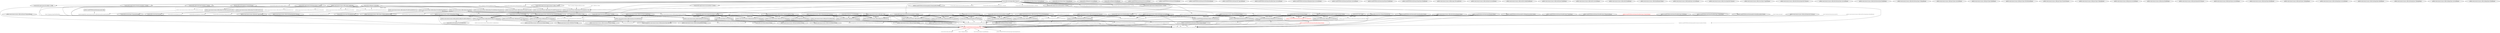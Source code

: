 digraph "" {
    subgraph "cluster_auth" {
      graph [fontsize="12.0", label="Module: auth", penwidth="0.5", style="rounded"];
      "github.com/cosmos/cosmos-sdk/x/auth.ProvideModule"[color="black", fontcolor="black", penwidth="1.5", shape="box"];
    }

    subgraph "cluster_authz" {
      graph [fontsize="12.0", label="Module: authz", penwidth="0.5", style="rounded"];
      "github.com/cosmos/cosmos-sdk/x/authz/module.ProvideModule"[color="black", fontcolor="black", penwidth="1.5", shape="box"];
    }

    subgraph "cluster_bank" {
      graph [fontsize="12.0", label="Module: bank", penwidth="0.5", style="rounded"];
      "github.com/cosmos/cosmos-sdk/x/bank.ProvideModule"[color="black", fontcolor="black", penwidth="1.5", shape="box"];
    }

    subgraph "cluster_bundles" {
      graph [fontsize="12.0", label="Module: bundles", penwidth="0.5", style="rounded"];
      "github.com/KYVENetwork/chain/x/bundles.ProvideModule"[color="red", fontcolor="red", penwidth="0.5", shape="box"];
    }

    subgraph "cluster_consensus" {
      graph [fontsize="12.0", label="Module: consensus", penwidth="0.5", style="rounded"];
      "github.com/cosmos/cosmos-sdk/x/consensus.ProvideModule"[color="black", fontcolor="black", penwidth="1.5", shape="box"];
    }

    subgraph "cluster_crisis" {
      graph [fontsize="12.0", label="Module: crisis", penwidth="0.5", style="rounded"];
      "github.com/cosmos/cosmos-sdk/x/crisis.ProvideModule"[color="black", fontcolor="black", penwidth="1.5", shape="box"];
    }

    subgraph "cluster_delegation" {
      graph [fontsize="12.0", label="Module: delegation", penwidth="0.5", style="rounded"];
      "github.com/KYVENetwork/chain/x/delegation.ProvideModule"[color="black", fontcolor="black", penwidth="1.5", shape="box"];
    }

    subgraph "cluster_distribution" {
      graph [fontsize="12.0", label="Module: distribution", penwidth="0.5", style="rounded"];
      "github.com/cosmos/cosmos-sdk/x/distribution.ProvideModule"[color="black", fontcolor="black", penwidth="1.5", shape="box"];
    }

    subgraph "cluster_evidence" {
      graph [fontsize="12.0", label="Module: evidence", penwidth="0.5", style="rounded"];
      "cosmossdk.io/x/evidence.ProvideModule"[color="black", fontcolor="black", penwidth="1.5", shape="box"];
    }

    subgraph "cluster_feegrant" {
      graph [fontsize="12.0", label="Module: feegrant", penwidth="0.5", style="rounded"];
      "cosmossdk.io/x/feegrant/module.ProvideModule"[color="black", fontcolor="black", penwidth="1.5", shape="box"];
    }

    subgraph "cluster_funders" {
      graph [fontsize="12.0", label="Module: funders", penwidth="0.5", style="rounded"];
      "github.com/KYVENetwork/chain/x/funders.ProvideModule"[color="lightgrey", fontcolor="dimgrey", penwidth="0.5", shape="box"];
    }

    subgraph "cluster_genutil" {
      graph [fontsize="12.0", label="Module: genutil", penwidth="0.5", style="rounded"];
      "github.com/cosmos/cosmos-sdk/x/genutil.ProvideModule"[color="lightgrey", fontcolor="dimgrey", penwidth="0.5", shape="box"];
    }

    subgraph "cluster_global" {
      graph [fontsize="12.0", label="Module: global", penwidth="0.5", style="rounded"];
      "github.com/KYVENetwork/chain/x/global.ProvideModule"[color="lightgrey", fontcolor="dimgrey", penwidth="0.5", shape="box"];
    }

    subgraph "cluster_gov" {
      graph [fontsize="12.0", label="Module: gov", penwidth="0.5", style="rounded"];
      "github.com/cosmos/cosmos-sdk/x/gov.ProvideKeyTable"[color="black", fontcolor="black", penwidth="1.5", shape="box"];
      "github.com/cosmos/cosmos-sdk/x/gov.ProvideModule"[color="black", fontcolor="black", penwidth="1.5", shape="box"];
    }

    subgraph "cluster_group" {
      graph [fontsize="12.0", label="Module: group", penwidth="0.5", style="rounded"];
      "github.com/cosmos/cosmos-sdk/x/group/module.ProvideModule"[color="black", fontcolor="black", penwidth="1.5", shape="box"];
    }

    subgraph "cluster_mint" {
      graph [fontsize="12.0", label="Module: mint", penwidth="0.5", style="rounded"];
      "github.com/cosmos/cosmos-sdk/x/mint.ProvideModule"[color="black", fontcolor="black", penwidth="1.5", shape="box"];
    }

    subgraph "cluster_params" {
      graph [fontsize="12.0", label="Module: params", penwidth="0.5", style="rounded"];
      "github.com/cosmos/cosmos-sdk/x/params.ProvideModule"[color="black", fontcolor="black", penwidth="1.5", shape="box"];
      "github.com/cosmos/cosmos-sdk/x/params.ProvideSubspace"[color="black", fontcolor="black", penwidth="1.5", shape="box"];
    }

    subgraph "cluster_pool" {
      graph [fontsize="12.0", label="Module: pool", penwidth="0.5", style="rounded"];
      "github.com/KYVENetwork/chain/x/pool.ProvideModule"[color="black", fontcolor="black", penwidth="1.5", shape="box"];
    }

    subgraph "cluster_query" {
      graph [fontsize="12.0", label="Module: query", penwidth="0.5", style="rounded"];
      "github.com/KYVENetwork/chain/x/query.ProvideModule"[color="lightgrey", fontcolor="dimgrey", penwidth="0.5", shape="box"];
    }

    subgraph "cluster_runtime" {
      graph [fontsize="12.0", label="Module: runtime", penwidth="0.5", style="rounded"];
      "github.com/cosmos/cosmos-sdk/runtime.ProvideAddressCodec"[color="black", fontcolor="black", penwidth="1.5", shape="box"];
      "github.com/cosmos/cosmos-sdk/runtime.ProvideApp"[color="black", fontcolor="black", penwidth="1.5", shape="box"];
      "github.com/cosmos/cosmos-sdk/runtime.ProvideBasicManager"[color="lightgrey", fontcolor="dimgrey", penwidth="0.5", shape="box"];
      "github.com/cosmos/cosmos-sdk/runtime.ProvideCometInfoService"[color="black", fontcolor="black", penwidth="1.5", shape="box"];
      "github.com/cosmos/cosmos-sdk/runtime.ProvideEventService"[color="black", fontcolor="black", penwidth="1.5", shape="box"];
      "github.com/cosmos/cosmos-sdk/runtime.ProvideGenesisTxHandler"[color="lightgrey", fontcolor="dimgrey", penwidth="0.5", shape="box"];
      "github.com/cosmos/cosmos-sdk/runtime.ProvideHeaderInfoService"[color="lightgrey", fontcolor="dimgrey", penwidth="0.5", shape="box"];
      "github.com/cosmos/cosmos-sdk/runtime.ProvideInterfaceRegistry"[color="black", fontcolor="black", penwidth="1.5", shape="box"];
      "github.com/cosmos/cosmos-sdk/runtime.ProvideKVStoreKey"[color="black", fontcolor="black", penwidth="1.5", shape="box"];
      "github.com/cosmos/cosmos-sdk/runtime.ProvideKVStoreService"[color="black", fontcolor="black", penwidth="1.5", shape="box"];
      "github.com/cosmos/cosmos-sdk/runtime.ProvideMemoryStoreKey"[color="lightgrey", fontcolor="dimgrey", penwidth="0.5", shape="box"];
      "github.com/cosmos/cosmos-sdk/runtime.ProvideMemoryStoreService"[color="black", fontcolor="black", penwidth="1.5", shape="box"];
      "github.com/cosmos/cosmos-sdk/runtime.ProvideTransientStoreKey"[color="black", fontcolor="black", penwidth="1.5", shape="box"];
      "github.com/cosmos/cosmos-sdk/runtime.ProvideTransientStoreService"[color="lightgrey", fontcolor="dimgrey", penwidth="0.5", shape="box"];
    }

    subgraph "cluster_slashing" {
      graph [fontsize="12.0", label="Module: slashing", penwidth="0.5", style="rounded"];
      "github.com/cosmos/cosmos-sdk/x/slashing.ProvideModule"[color="black", fontcolor="black", penwidth="1.5", shape="box"];
    }

    subgraph "cluster_stakers" {
      graph [fontsize="12.0", label="Module: stakers", penwidth="0.5", style="rounded"];
      "github.com/KYVENetwork/chain/x/stakers.ProvideModule"[color="black", fontcolor="black", penwidth="1.5", shape="box"];
    }

    subgraph "cluster_staking" {
      graph [fontsize="12.0", label="Module: staking", penwidth="0.5", style="rounded"];
      "github.com/cosmos/cosmos-sdk/x/staking.ProvideModule"[color="black", fontcolor="black", penwidth="1.5", shape="box"];
    }

    subgraph "cluster_team" {
      graph [fontsize="12.0", label="Module: team", penwidth="0.5", style="rounded"];
      "github.com/KYVENetwork/chain/x/team.ProvideModule"[color="black", fontcolor="black", penwidth="1.5", shape="box"];
    }

    subgraph "cluster_tx" {
      graph [fontsize="12.0", label="Module: tx", penwidth="0.5", style="rounded"];
      "github.com/cosmos/cosmos-sdk/x/auth/tx/config.ProvideModule"[color="black", fontcolor="black", penwidth="1.5", shape="box"];
      "github.com/cosmos/cosmos-sdk/x/auth/tx/config.ProvideProtoRegistry"[color="black", fontcolor="black", penwidth="1.5", shape="box"];
    }

    subgraph "cluster_upgrade" {
      graph [fontsize="12.0", label="Module: upgrade", penwidth="0.5", style="rounded"];
      "cosmossdk.io/x/upgrade.ProvideModule"[color="black", fontcolor="black", penwidth="1.5", shape="box"];
    }

    subgraph "cluster_vesting" {
      graph [fontsize="12.0", label="Module: vesting", penwidth="0.5", style="rounded"];
      "github.com/cosmos/cosmos-sdk/x/auth/vesting.ProvideModule"[color="lightgrey", fontcolor="dimgrey", penwidth="0.5", shape="box"];
    }

  "*cosmossdk.io/api/cosmos/app/runtime/v1alpha1.Module"[color="black", fontcolor="black", penwidth="1.5"];
  "*cosmossdk.io/api/cosmos/app/v1alpha1.Config"[color="lightgrey", fontcolor="dimgrey", penwidth="0.5"];
  "*cosmossdk.io/api/cosmos/auth/module/v1.Module"[color="black", fontcolor="black", penwidth="1.5"];
  "*cosmossdk.io/api/cosmos/authz/module/v1.Module"[color="lightgrey", fontcolor="dimgrey", penwidth="0.5"];
  "*cosmossdk.io/api/cosmos/bank/module/v1.Module"[color="black", fontcolor="black", penwidth="1.5"];
  "*cosmossdk.io/api/cosmos/consensus/module/v1.Module"[color="black", fontcolor="black", penwidth="1.5"];
  "*cosmossdk.io/api/cosmos/crisis/module/v1.Module"[color="black", fontcolor="black", penwidth="1.5"];
  "*cosmossdk.io/api/cosmos/distribution/module/v1.Module"[color="black", fontcolor="black", penwidth="1.5"];
  "*cosmossdk.io/api/cosmos/evidence/module/v1.Module"[color="lightgrey", fontcolor="dimgrey", penwidth="0.5"];
  "*cosmossdk.io/api/cosmos/feegrant/module/v1.Module"[color="lightgrey", fontcolor="dimgrey", penwidth="0.5"];
  "*cosmossdk.io/api/cosmos/genutil/module/v1.Module"[color="lightgrey", fontcolor="dimgrey", penwidth="0.5"];
  "*cosmossdk.io/api/cosmos/gov/module/v1.Module"[color="black", fontcolor="black", penwidth="1.5"];
  "*cosmossdk.io/api/cosmos/group/module/v1.Module"[color="black", fontcolor="black", penwidth="1.5"];
  "*cosmossdk.io/api/cosmos/mint/module/v1.Module"[color="black", fontcolor="black", penwidth="1.5"];
  "*cosmossdk.io/api/cosmos/params/module/v1.Module"[color="lightgrey", fontcolor="dimgrey", penwidth="0.5"];
  "*cosmossdk.io/api/cosmos/slashing/module/v1.Module"[color="black", fontcolor="black", penwidth="1.5"];
  "*cosmossdk.io/api/cosmos/staking/module/v1.Module"[color="black", fontcolor="black", penwidth="1.5"];
  "*cosmossdk.io/api/cosmos/tx/config/v1.Config"[color="black", fontcolor="black", penwidth="1.5"];
  "*cosmossdk.io/api/cosmos/upgrade/module/v1.Module"[color="black", fontcolor="black", penwidth="1.5"];
  "*cosmossdk.io/api/cosmos/vesting/module/v1.Module"[color="lightgrey", fontcolor="dimgrey", penwidth="0.5"];
  "*cosmossdk.io/store/types.KVStoreKey"[color="black", fontcolor="black", penwidth="1.5"];
  "*cosmossdk.io/store/types.MemoryStoreKey"[color="lightgrey", fontcolor="dimgrey", penwidth="0.5"];
  "*cosmossdk.io/store/types.TransientStoreKey"[color="black", fontcolor="black", penwidth="1.5"];
  "*cosmossdk.io/x/upgrade/keeper.Keeper"[color="black", fontcolor="black", penwidth="1.5"];
  "*github.com/KYVENetwork/chain/api/kyve/bundles/module.Module"[color="black", fontcolor="black", penwidth="1.5"];
  "*github.com/KYVENetwork/chain/api/kyve/delegation/module.Module"[color="black", fontcolor="black", penwidth="1.5"];
  "*github.com/KYVENetwork/chain/api/kyve/funders/module.Module"[color="lightgrey", fontcolor="dimgrey", penwidth="0.5"];
  "*github.com/KYVENetwork/chain/api/kyve/global/module.Module"[color="lightgrey", fontcolor="dimgrey", penwidth="0.5"];
  "*github.com/KYVENetwork/chain/api/kyve/pool/module.Module"[color="black", fontcolor="black", penwidth="1.5"];
  "*github.com/KYVENetwork/chain/api/kyve/query/module.Module"[color="lightgrey", fontcolor="dimgrey", penwidth="0.5"];
  "*github.com/KYVENetwork/chain/api/kyve/stakers/module.Module"[color="black", fontcolor="black", penwidth="1.5"];
  "*github.com/KYVENetwork/chain/api/kyve/team/module.Module"[color="black", fontcolor="black", penwidth="1.5"];
  "*github.com/KYVENetwork/chain/x/pool/keeper.Keeper"[color="black", fontcolor="black", penwidth="1.5"];
  "*github.com/KYVENetwork/chain/x/stakers/keeper.Keeper"[color="black", fontcolor="black", penwidth="1.5"];
  "*github.com/cosmos/cosmos-sdk/baseapp.MsgServiceRouter"[color="lightgrey", fontcolor="dimgrey", penwidth="0.5"];
  "*github.com/cosmos/cosmos-sdk/codec.LegacyAmino"[color="black", fontcolor="black", penwidth="1.5"];
  "*github.com/cosmos/cosmos-sdk/runtime.AppBuilder"[color="black", fontcolor="black", penwidth="1.5"];
  "*github.com/cosmos/cosmos-sdk/x/crisis/keeper.Keeper"[color="black", fontcolor="black", penwidth="1.5"];
  "*github.com/cosmos/cosmos-sdk/x/gov/keeper.Keeper"[color="black", fontcolor="black", penwidth="1.5"];
  "*github.com/cosmos/cosmos-sdk/x/staking/keeper.Keeper"[color="black", fontcolor="black", penwidth="1.5"];
  "[]cosmossdk.io/x/tx/signing.CustomGetSigner"[color="black", comment="many-per-container", fontcolor="black", penwidth="1.5"];
  "[]github.com/cosmos/cosmos-sdk/x/gov/types/v1beta1.HandlerRoute"[color="lightgrey", comment="many-per-container", fontcolor="dimgrey", penwidth="0.5"];
  "[]runtime.BaseAppOption"[color="lightgrey", comment="many-per-container", fontcolor="dimgrey", penwidth="0.5"];
  "cosmossdk.io/core/address.Codec"[color="black", fontcolor="black", penwidth="1.5"];
  "cosmossdk.io/core/appconfig.Compose"[color="black", fontcolor="black", penwidth="1.5", shape="box"];
  "cosmossdk.io/core/comet.BlockInfoService"[color="black", fontcolor="black", penwidth="1.5"];
  "cosmossdk.io/core/event.Service"[color="black", fontcolor="black", penwidth="1.5"];
  "cosmossdk.io/core/genesis.TxHandler"[color="lightgrey", fontcolor="dimgrey", penwidth="0.5"];
  "cosmossdk.io/core/header.Service"[color="lightgrey", fontcolor="dimgrey", penwidth="0.5"];
  "cosmossdk.io/core/store.KVStoreService"[color="black", fontcolor="black", penwidth="1.5"];
  "cosmossdk.io/core/store.MemoryStoreService"[color="black", fontcolor="black", penwidth="1.5"];
  "cosmossdk.io/core/store.TransientStoreService"[color="lightgrey", fontcolor="dimgrey", penwidth="0.5"];
  "cosmossdk.io/depinject.ModuleKey"[color="black", fontcolor="black", penwidth="1.5"];
  "cosmossdk.io/depinject.OwnModuleKey"[color="black", fontcolor="black", penwidth="1.5"];
  "cosmossdk.io/log.Logger"[color="black", fontcolor="black", penwidth="1.5"];
  "cosmossdk.io/log.nopLogger"[color="lightgrey", fontcolor="dimgrey", penwidth="0.5"];
  "cosmossdk.io/x/evidence/keeper.Keeper"[color="black", fontcolor="black", penwidth="1.5"];
  "cosmossdk.io/x/evidence/types.SlashingKeeper"[color="black", fontcolor="black", penwidth="1.5"];
  "cosmossdk.io/x/evidence/types.StakingKeeper"[color="black", fontcolor="black", penwidth="1.5"];
  "cosmossdk.io/x/feegrant.AccountKeeper"[color="black", fontcolor="black", penwidth="1.5"];
  "cosmossdk.io/x/feegrant.BankKeeper"[color="black", fontcolor="black", penwidth="1.5"];
  "cosmossdk.io/x/feegrant/keeper.Keeper"[color="black", fontcolor="black", penwidth="1.5"];
  "cosmossdk.io/x/tx/signing.ProtoFileResolver"[color="black", fontcolor="black", penwidth="1.5"];
  "func() *keeper.Keeper"[color="lightgrey", fontcolor="dimgrey", penwidth="0.5"];
  "func() []signing.SignModeHandler"[color="lightgrey", fontcolor="dimgrey", penwidth="0.5"];
  "func() address.Codec"[color="lightgrey", fontcolor="dimgrey", penwidth="0.5"];
  "func() runtime.ConsensusAddressCodec"[color="lightgrey", fontcolor="dimgrey", penwidth="0.5"];
  "func() runtime.ValidatorAddressCodec"[color="lightgrey", fontcolor="dimgrey", penwidth="0.5"];
  "func() types.AccountI"[color="lightgrey", fontcolor="dimgrey", penwidth="0.5"];
  "func(string) keeper.ScopedKeeper"[color="lightgrey", fontcolor="dimgrey", penwidth="0.5"];
  "github.com/KYVENetwork/chain/app.AppConfig"[color="black", fontcolor="black", penwidth="1.5", shape="box"];
  "github.com/KYVENetwork/chain/app.EmptyAppOptions"[color="lightgrey", fontcolor="dimgrey", penwidth="0.5"];
  "github.com/KYVENetwork/chain/app.New"[color="red", fontcolor="red", penwidth="1.5", shape="hexagon"];
  "github.com/KYVENetwork/chain/util.AccountKeeper"[color="black", fontcolor="black", penwidth="1.5"];
  "github.com/KYVENetwork/chain/util.BankKeeper"[color="black", fontcolor="black", penwidth="1.5"];
  "github.com/KYVENetwork/chain/util.DistributionKeeper"[color="black", fontcolor="black", penwidth="1.5"];
  "github.com/KYVENetwork/chain/util.UpgradeKeeper"[color="black", fontcolor="black", penwidth="1.5"];
  "github.com/KYVENetwork/chain/x/bundles/keeper.Keeper"[color="red", fontcolor="red", penwidth="0.5"];
  "github.com/KYVENetwork/chain/x/bundles/types.AccountKeeper"[color="black", fontcolor="black", penwidth="1.5"];
  "github.com/KYVENetwork/chain/x/bundles/types.DelegationKeeper"[color="black", fontcolor="black", penwidth="1.5"];
  "github.com/KYVENetwork/chain/x/bundles/types.FundersKeeper"[color="red", fontcolor="red", penwidth="0.5"];
  "github.com/KYVENetwork/chain/x/bundles/types.PoolKeeper"[color="black", fontcolor="black", penwidth="1.5"];
  "github.com/KYVENetwork/chain/x/bundles/types.StakerKeeper"[color="black", fontcolor="black", penwidth="1.5"];
  "github.com/KYVENetwork/chain/x/bundles/types.TeamKeeper"[color="black", fontcolor="black", penwidth="1.5"];
  "github.com/KYVENetwork/chain/x/delegation/keeper.Keeper"[color="lightgrey", fontcolor="dimgrey", penwidth="0.5"];
  "github.com/KYVENetwork/chain/x/delegation/types.AccountKeeper"[color="black", fontcolor="black", penwidth="1.5"];
  "github.com/KYVENetwork/chain/x/delegation/types.DelegationKVStoreService"[color="lightgrey", fontcolor="dimgrey", penwidth="0.5"];
  "github.com/KYVENetwork/chain/x/funders/keeper.Keeper"[color="lightgrey", fontcolor="dimgrey", penwidth="0.5"];
  "github.com/KYVENetwork/chain/x/global/keeper.Keeper"[color="lightgrey", fontcolor="dimgrey", penwidth="0.5"];
  "github.com/KYVENetwork/chain/x/pool/types.AccountKeeper"[color="black", fontcolor="black", penwidth="1.5"];
  "github.com/KYVENetwork/chain/x/pool/types.BankKeeper"[color="black", fontcolor="black", penwidth="1.5"];
  "github.com/KYVENetwork/chain/x/query/keeper.Keeper"[color="lightgrey", fontcolor="dimgrey", penwidth="0.5"];
  "github.com/KYVENetwork/chain/x/team/keeper.Keeper"[color="lightgrey", fontcolor="dimgrey", penwidth="0.5"];
  "github.com/KYVENetwork/chain/x/team/types.BankKeeper"[color="black", fontcolor="black", penwidth="1.5"];
  "github.com/cosmos/cosmos-sdk/baseapp.MessageRouter"[color="black", fontcolor="black", penwidth="1.5"];
  "github.com/cosmos/cosmos-sdk/client.TxConfig"[color="black", fontcolor="black", penwidth="1.5"];
  "github.com/cosmos/cosmos-sdk/codec.Codec"[color="black", fontcolor="black", penwidth="1.5"];
  "github.com/cosmos/cosmos-sdk/codec/types.InterfaceRegistry"[color="black", fontcolor="black", penwidth="1.5"];
  "github.com/cosmos/cosmos-sdk/runtime.ConsensusAddressCodec"[color="black", fontcolor="black", penwidth="1.5"];
  "github.com/cosmos/cosmos-sdk/runtime.ValidatorAddressCodec"[color="black", fontcolor="black", penwidth="1.5"];
  "github.com/cosmos/cosmos-sdk/server/types.AppOptions"[color="black", fontcolor="black", penwidth="1.5"];
  "github.com/cosmos/cosmos-sdk/x/auth/ante.AccountKeeper"[color="black", fontcolor="black", penwidth="1.5"];
  "github.com/cosmos/cosmos-sdk/x/auth/ante.FeegrantKeeper"[color="black", fontcolor="black", penwidth="1.5"];
  "github.com/cosmos/cosmos-sdk/x/auth/exported.Subspace"[color="black", fontcolor="black", penwidth="1.5"];
  "github.com/cosmos/cosmos-sdk/x/auth/keeper.AccountKeeper"[color="black", fontcolor="black", penwidth="1.5"];
  "github.com/cosmos/cosmos-sdk/x/auth/tx.ConfigOptions"[color="lightgrey", fontcolor="dimgrey", penwidth="0.5"];
  "github.com/cosmos/cosmos-sdk/x/auth/tx/config.BankKeeper"[color="black", fontcolor="black", penwidth="1.5"];
  "github.com/cosmos/cosmos-sdk/x/auth/types.BankKeeper"[color="black", fontcolor="black", penwidth="1.5"];
  "github.com/cosmos/cosmos-sdk/x/auth/vesting/types.BankKeeper"[color="lightgrey", fontcolor="dimgrey", penwidth="0.5"];
  "github.com/cosmos/cosmos-sdk/x/authz.AccountKeeper"[color="black", fontcolor="black", penwidth="1.5"];
  "github.com/cosmos/cosmos-sdk/x/authz.BankKeeper"[color="black", fontcolor="black", penwidth="1.5"];
  "github.com/cosmos/cosmos-sdk/x/authz/keeper.Keeper"[color="black", fontcolor="black", penwidth="1.5"];
  "github.com/cosmos/cosmos-sdk/x/bank/exported.Subspace"[color="black", fontcolor="black", penwidth="1.5"];
  "github.com/cosmos/cosmos-sdk/x/bank/keeper.BaseKeeper"[color="lightgrey", fontcolor="dimgrey", penwidth="0.5"];
  "github.com/cosmos/cosmos-sdk/x/bank/keeper.Keeper"[color="black", fontcolor="black", penwidth="1.5"];
  "github.com/cosmos/cosmos-sdk/x/bank/types.AccountKeeper"[color="black", fontcolor="black", penwidth="1.5"];
  "github.com/cosmos/cosmos-sdk/x/consensus/keeper.Keeper"[color="black", fontcolor="black", penwidth="1.5"];
  "github.com/cosmos/cosmos-sdk/x/crisis/exported.Subspace"[color="black", fontcolor="black", penwidth="1.5"];
  "github.com/cosmos/cosmos-sdk/x/crisis/types.SupplyKeeper"[color="black", fontcolor="black", penwidth="1.5"];
  "github.com/cosmos/cosmos-sdk/x/distribution/exported.Subspace"[color="black", fontcolor="black", penwidth="1.5"];
  "github.com/cosmos/cosmos-sdk/x/distribution/keeper.Keeper"[color="black", fontcolor="black", penwidth="1.5"];
  "github.com/cosmos/cosmos-sdk/x/distribution/types.AccountKeeper"[color="black", fontcolor="black", penwidth="1.5"];
  "github.com/cosmos/cosmos-sdk/x/distribution/types.BankKeeper"[color="black", fontcolor="black", penwidth="1.5"];
  "github.com/cosmos/cosmos-sdk/x/distribution/types.StakingKeeper"[color="black", fontcolor="black", penwidth="1.5"];
  "github.com/cosmos/cosmos-sdk/x/gov/types.AccountKeeper"[color="black", fontcolor="black", penwidth="1.5"];
  "github.com/cosmos/cosmos-sdk/x/gov/types.BankKeeper"[color="black", fontcolor="black", penwidth="1.5"];
  "github.com/cosmos/cosmos-sdk/x/gov/types.DistributionKeeper"[color="black", fontcolor="black", penwidth="1.5"];
  "github.com/cosmos/cosmos-sdk/x/gov/types.ParamSubspace"[color="black", fontcolor="black", penwidth="1.5"];
  "github.com/cosmos/cosmos-sdk/x/gov/types.StakingKeeper"[color="black", fontcolor="black", penwidth="1.5"];
  "github.com/cosmos/cosmos-sdk/x/group.AccountKeeper"[color="black", fontcolor="black", penwidth="1.5"];
  "github.com/cosmos/cosmos-sdk/x/group.BankKeeper"[color="black", fontcolor="black", penwidth="1.5"];
  "github.com/cosmos/cosmos-sdk/x/group/keeper.Keeper"[color="black", fontcolor="black", penwidth="1.5"];
  "github.com/cosmos/cosmos-sdk/x/mint/exported.Subspace"[color="black", fontcolor="black", penwidth="1.5"];
  "github.com/cosmos/cosmos-sdk/x/mint/keeper.Keeper"[color="black", fontcolor="black", penwidth="1.5"];
  "github.com/cosmos/cosmos-sdk/x/mint/types.AccountKeeper"[color="black", fontcolor="black", penwidth="1.5"];
  "github.com/cosmos/cosmos-sdk/x/mint/types.BankKeeper"[color="black", fontcolor="black", penwidth="1.5"];
  "github.com/cosmos/cosmos-sdk/x/mint/types.ProtocolStakingKeeper"[color="black", fontcolor="black", penwidth="1.5"];
  "github.com/cosmos/cosmos-sdk/x/mint/types.StakingKeeper"[color="black", fontcolor="black", penwidth="1.5"];
  "github.com/cosmos/cosmos-sdk/x/params/keeper.Keeper"[color="black", fontcolor="black", penwidth="1.5"];
  "github.com/cosmos/cosmos-sdk/x/params/types.Subspace"[color="lightgrey", fontcolor="dimgrey", penwidth="0.5"];
  "github.com/cosmos/cosmos-sdk/x/slashing/exported.Subspace"[color="black", fontcolor="black", penwidth="1.5"];
  "github.com/cosmos/cosmos-sdk/x/slashing/keeper.Keeper"[color="black", fontcolor="black", penwidth="1.5"];
  "github.com/cosmos/cosmos-sdk/x/slashing/types.AccountKeeper"[color="black", fontcolor="black", penwidth="1.5"];
  "github.com/cosmos/cosmos-sdk/x/slashing/types.BankKeeper"[color="black", fontcolor="black", penwidth="1.5"];
  "github.com/cosmos/cosmos-sdk/x/slashing/types.StakingKeeper"[color="black", fontcolor="black", penwidth="1.5"];
  "github.com/cosmos/cosmos-sdk/x/staking/exported.Subspace"[color="black", fontcolor="black", penwidth="1.5"];
  "github.com/cosmos/cosmos-sdk/x/staking/types.AccountKeeper"[color="black", fontcolor="black", penwidth="1.5"];
  "github.com/cosmos/cosmos-sdk/x/staking/types.BankKeeper"[color="black", fontcolor="black", penwidth="1.5"];
  "google.golang.org/protobuf/reflect/protodesc.Resolver"[color="lightgrey", fontcolor="dimgrey", penwidth="0.5"];
  "google.golang.org/protobuf/reflect/protoregistry.MessageTypeResolver"[color="lightgrey", fontcolor="dimgrey", penwidth="0.5"];
  "map[string]cosmossdk.io/core/appmodule.AppModule"[color="lightgrey", comment="one-per-module", fontcolor="dimgrey", penwidth="0.5"];
  "map[string]github.com/cosmos/cosmos-sdk/types/module.AppModuleBasic"[color="lightgrey", fontcolor="dimgrey", penwidth="0.5"];
  "map[string]github.com/cosmos/cosmos-sdk/x/params/types.KeyTable"[color="black", comment="one-per-module", fontcolor="black", penwidth="1.5"];
  "map[string]github.com/cosmos/cosmos-sdk/x/staking/types.StakingHooksWrapper"[color="lightgrey", comment="one-per-module", fontcolor="dimgrey", penwidth="0.5"];
  "types.InflationCalculationFn"[color="lightgrey", fontcolor="dimgrey", penwidth="0.5"];
  "types.RandomGenesisAccountsFn"[color="lightgrey", fontcolor="dimgrey", penwidth="0.5"];
  "cosmossdk.io/core/appconfig.Compose" -> "*cosmossdk.io/api/cosmos/app/v1alpha1.Config";
  "cosmossdk.io/core/appconfig.Compose" -> "*cosmossdk.io/api/cosmos/app/runtime/v1alpha1.Module";
  "github.com/cosmos/cosmos-sdk/codec/types.InterfaceRegistry" -> "github.com/cosmos/cosmos-sdk/runtime.ProvideApp";
  "github.com/cosmos/cosmos-sdk/runtime.ProvideApp" -> "github.com/cosmos/cosmos-sdk/codec.Codec";
  "github.com/cosmos/cosmos-sdk/runtime.ProvideApp" -> "*github.com/cosmos/cosmos-sdk/codec.LegacyAmino";
  "github.com/cosmos/cosmos-sdk/runtime.ProvideApp" -> "*github.com/cosmos/cosmos-sdk/runtime.AppBuilder";
  "github.com/cosmos/cosmos-sdk/runtime.ProvideApp" -> "*github.com/cosmos/cosmos-sdk/baseapp.MsgServiceRouter";
  "github.com/cosmos/cosmos-sdk/runtime.ProvideApp" -> "map[string]cosmossdk.io/core/appmodule.AppModule";
  "github.com/cosmos/cosmos-sdk/runtime.ProvideApp" -> "google.golang.org/protobuf/reflect/protodesc.Resolver";
  "github.com/cosmos/cosmos-sdk/runtime.ProvideApp" -> "google.golang.org/protobuf/reflect/protoregistry.MessageTypeResolver";
  "cosmossdk.io/core/address.Codec" -> "github.com/cosmos/cosmos-sdk/runtime.ProvideInterfaceRegistry";
  "github.com/cosmos/cosmos-sdk/runtime.ValidatorAddressCodec" -> "github.com/cosmos/cosmos-sdk/runtime.ProvideInterfaceRegistry";
  "[]cosmossdk.io/x/tx/signing.CustomGetSigner" -> "github.com/cosmos/cosmos-sdk/runtime.ProvideInterfaceRegistry";
  "github.com/cosmos/cosmos-sdk/runtime.ProvideInterfaceRegistry" -> "github.com/cosmos/cosmos-sdk/codec/types.InterfaceRegistry";
  "*cosmossdk.io/api/cosmos/app/runtime/v1alpha1.Module" -> "github.com/cosmos/cosmos-sdk/runtime.ProvideKVStoreKey";
  "cosmossdk.io/depinject.ModuleKey" -> "github.com/cosmos/cosmos-sdk/runtime.ProvideKVStoreKey";
  "*github.com/cosmos/cosmos-sdk/runtime.AppBuilder" -> "github.com/cosmos/cosmos-sdk/runtime.ProvideKVStoreKey";
  "github.com/cosmos/cosmos-sdk/runtime.ProvideKVStoreKey" -> "*cosmossdk.io/store/types.KVStoreKey";
  "cosmossdk.io/depinject.ModuleKey" -> "github.com/cosmos/cosmos-sdk/runtime.ProvideTransientStoreKey";
  "*github.com/cosmos/cosmos-sdk/runtime.AppBuilder" -> "github.com/cosmos/cosmos-sdk/runtime.ProvideTransientStoreKey";
  "github.com/cosmos/cosmos-sdk/runtime.ProvideTransientStoreKey" -> "*cosmossdk.io/store/types.TransientStoreKey";
  "cosmossdk.io/depinject.ModuleKey" -> "github.com/cosmos/cosmos-sdk/runtime.ProvideMemoryStoreKey";
  "*github.com/cosmos/cosmos-sdk/runtime.AppBuilder" -> "github.com/cosmos/cosmos-sdk/runtime.ProvideMemoryStoreKey";
  "github.com/cosmos/cosmos-sdk/runtime.ProvideMemoryStoreKey" -> "*cosmossdk.io/store/types.MemoryStoreKey";
  "*github.com/cosmos/cosmos-sdk/runtime.AppBuilder" -> "github.com/cosmos/cosmos-sdk/runtime.ProvideGenesisTxHandler";
  "github.com/cosmos/cosmos-sdk/runtime.ProvideGenesisTxHandler" -> "cosmossdk.io/core/genesis.TxHandler";
  "*cosmossdk.io/api/cosmos/app/runtime/v1alpha1.Module" -> "github.com/cosmos/cosmos-sdk/runtime.ProvideKVStoreService";
  "cosmossdk.io/depinject.ModuleKey" -> "github.com/cosmos/cosmos-sdk/runtime.ProvideKVStoreService";
  "*github.com/cosmos/cosmos-sdk/runtime.AppBuilder" -> "github.com/cosmos/cosmos-sdk/runtime.ProvideKVStoreService";
  "github.com/cosmos/cosmos-sdk/runtime.ProvideKVStoreService" -> "cosmossdk.io/core/store.KVStoreService";
  "cosmossdk.io/depinject.ModuleKey" -> "github.com/cosmos/cosmos-sdk/runtime.ProvideMemoryStoreService";
  "*github.com/cosmos/cosmos-sdk/runtime.AppBuilder" -> "github.com/cosmos/cosmos-sdk/runtime.ProvideMemoryStoreService";
  "github.com/cosmos/cosmos-sdk/runtime.ProvideMemoryStoreService" -> "cosmossdk.io/core/store.MemoryStoreService";
  "cosmossdk.io/depinject.ModuleKey" -> "github.com/cosmos/cosmos-sdk/runtime.ProvideTransientStoreService";
  "*github.com/cosmos/cosmos-sdk/runtime.AppBuilder" -> "github.com/cosmos/cosmos-sdk/runtime.ProvideTransientStoreService";
  "github.com/cosmos/cosmos-sdk/runtime.ProvideTransientStoreService" -> "cosmossdk.io/core/store.TransientStoreService";
  "github.com/cosmos/cosmos-sdk/runtime.ProvideEventService" -> "cosmossdk.io/core/event.Service";
  "*github.com/cosmos/cosmos-sdk/runtime.AppBuilder" -> "github.com/cosmos/cosmos-sdk/runtime.ProvideHeaderInfoService";
  "github.com/cosmos/cosmos-sdk/runtime.ProvideHeaderInfoService" -> "cosmossdk.io/core/header.Service";
  "github.com/cosmos/cosmos-sdk/runtime.ProvideCometInfoService" -> "cosmossdk.io/core/comet.BlockInfoService";
  "*github.com/cosmos/cosmos-sdk/runtime.AppBuilder" -> "github.com/cosmos/cosmos-sdk/runtime.ProvideBasicManager";
  "github.com/cosmos/cosmos-sdk/runtime.ProvideBasicManager" -> "map[string]github.com/cosmos/cosmos-sdk/types/module.AppModuleBasic";
  "*cosmossdk.io/api/cosmos/auth/module/v1.Module" -> "github.com/cosmos/cosmos-sdk/runtime.ProvideAddressCodec";
  "*cosmossdk.io/api/cosmos/staking/module/v1.Module" -> "github.com/cosmos/cosmos-sdk/runtime.ProvideAddressCodec";
  "func() address.Codec" -> "github.com/cosmos/cosmos-sdk/runtime.ProvideAddressCodec";
  "func() runtime.ValidatorAddressCodec" -> "github.com/cosmos/cosmos-sdk/runtime.ProvideAddressCodec";
  "func() runtime.ConsensusAddressCodec" -> "github.com/cosmos/cosmos-sdk/runtime.ProvideAddressCodec";
  "github.com/cosmos/cosmos-sdk/runtime.ProvideAddressCodec" -> "cosmossdk.io/core/address.Codec";
  "github.com/cosmos/cosmos-sdk/runtime.ProvideAddressCodec" -> "github.com/cosmos/cosmos-sdk/runtime.ValidatorAddressCodec";
  "github.com/cosmos/cosmos-sdk/runtime.ProvideAddressCodec" -> "github.com/cosmos/cosmos-sdk/runtime.ConsensusAddressCodec";
  "cosmossdk.io/core/appconfig.Compose" -> "*cosmossdk.io/api/cosmos/auth/module/v1.Module";
  "*cosmossdk.io/api/cosmos/auth/module/v1.Module" -> "github.com/cosmos/cosmos-sdk/x/auth.ProvideModule";
  "cosmossdk.io/core/store.KVStoreService" -> "github.com/cosmos/cosmos-sdk/x/auth.ProvideModule";
  "github.com/cosmos/cosmos-sdk/codec.Codec" -> "github.com/cosmos/cosmos-sdk/x/auth.ProvideModule";
  "cosmossdk.io/core/address.Codec" -> "github.com/cosmos/cosmos-sdk/x/auth.ProvideModule";
  "types.RandomGenesisAccountsFn" -> "github.com/cosmos/cosmos-sdk/x/auth.ProvideModule";
  "func() types.AccountI" -> "github.com/cosmos/cosmos-sdk/x/auth.ProvideModule";
  "github.com/cosmos/cosmos-sdk/x/auth/exported.Subspace" -> "github.com/cosmos/cosmos-sdk/x/auth.ProvideModule";
  "github.com/cosmos/cosmos-sdk/x/auth.ProvideModule" -> "github.com/cosmos/cosmos-sdk/x/auth/keeper.AccountKeeper";
  "github.com/cosmos/cosmos-sdk/x/auth.ProvideModule" -> "map[string]cosmossdk.io/core/appmodule.AppModule";
  "cosmossdk.io/core/appconfig.Compose" -> "*cosmossdk.io/api/cosmos/vesting/module/v1.Module";
  "github.com/cosmos/cosmos-sdk/x/auth/keeper.AccountKeeper" -> "github.com/cosmos/cosmos-sdk/x/auth/vesting.ProvideModule";
  "github.com/cosmos/cosmos-sdk/x/auth/vesting/types.BankKeeper" -> "github.com/cosmos/cosmos-sdk/x/auth/vesting.ProvideModule";
  "github.com/cosmos/cosmos-sdk/x/auth/vesting.ProvideModule" -> "map[string]cosmossdk.io/core/appmodule.AppModule";
  "cosmossdk.io/core/appconfig.Compose" -> "*cosmossdk.io/api/cosmos/bank/module/v1.Module";
  "*cosmossdk.io/api/cosmos/bank/module/v1.Module" -> "github.com/cosmos/cosmos-sdk/x/bank.ProvideModule";
  "github.com/cosmos/cosmos-sdk/codec.Codec" -> "github.com/cosmos/cosmos-sdk/x/bank.ProvideModule";
  "cosmossdk.io/core/store.KVStoreService" -> "github.com/cosmos/cosmos-sdk/x/bank.ProvideModule";
  "cosmossdk.io/log.Logger" -> "github.com/cosmos/cosmos-sdk/x/bank.ProvideModule";
  "github.com/cosmos/cosmos-sdk/x/auth/keeper.AccountKeeper" -> "github.com/cosmos/cosmos-sdk/x/bank.ProvideModule";
  "github.com/cosmos/cosmos-sdk/x/bank/exported.Subspace" -> "github.com/cosmos/cosmos-sdk/x/bank.ProvideModule";
  "github.com/cosmos/cosmos-sdk/x/bank.ProvideModule" -> "github.com/cosmos/cosmos-sdk/x/bank/keeper.BaseKeeper";
  "github.com/cosmos/cosmos-sdk/x/bank.ProvideModule" -> "map[string]cosmossdk.io/core/appmodule.AppModule";
  "cosmossdk.io/core/appconfig.Compose" -> "*cosmossdk.io/api/cosmos/staking/module/v1.Module";
  "*cosmossdk.io/api/cosmos/staking/module/v1.Module" -> "github.com/cosmos/cosmos-sdk/x/staking.ProvideModule";
  "github.com/cosmos/cosmos-sdk/runtime.ValidatorAddressCodec" -> "github.com/cosmos/cosmos-sdk/x/staking.ProvideModule";
  "github.com/cosmos/cosmos-sdk/runtime.ConsensusAddressCodec" -> "github.com/cosmos/cosmos-sdk/x/staking.ProvideModule";
  "github.com/cosmos/cosmos-sdk/x/auth/keeper.AccountKeeper" -> "github.com/cosmos/cosmos-sdk/x/staking.ProvideModule";
  "github.com/cosmos/cosmos-sdk/x/bank/keeper.BaseKeeper" -> "github.com/cosmos/cosmos-sdk/x/staking.ProvideModule";
  "github.com/cosmos/cosmos-sdk/codec.Codec" -> "github.com/cosmos/cosmos-sdk/x/staking.ProvideModule";
  "cosmossdk.io/core/store.KVStoreService" -> "github.com/cosmos/cosmos-sdk/x/staking.ProvideModule";
  "github.com/cosmos/cosmos-sdk/x/staking/exported.Subspace" -> "github.com/cosmos/cosmos-sdk/x/staking.ProvideModule";
  "github.com/cosmos/cosmos-sdk/x/staking.ProvideModule" -> "*github.com/cosmos/cosmos-sdk/x/staking/keeper.Keeper";
  "github.com/cosmos/cosmos-sdk/x/staking.ProvideModule" -> "map[string]cosmossdk.io/core/appmodule.AppModule";
  "cosmossdk.io/core/appconfig.Compose" -> "*cosmossdk.io/api/cosmos/slashing/module/v1.Module";
  "*cosmossdk.io/api/cosmos/slashing/module/v1.Module" -> "github.com/cosmos/cosmos-sdk/x/slashing.ProvideModule";
  "cosmossdk.io/core/store.KVStoreService" -> "github.com/cosmos/cosmos-sdk/x/slashing.ProvideModule";
  "github.com/cosmos/cosmos-sdk/codec.Codec" -> "github.com/cosmos/cosmos-sdk/x/slashing.ProvideModule";
  "*github.com/cosmos/cosmos-sdk/codec.LegacyAmino" -> "github.com/cosmos/cosmos-sdk/x/slashing.ProvideModule";
  "github.com/cosmos/cosmos-sdk/codec/types.InterfaceRegistry" -> "github.com/cosmos/cosmos-sdk/x/slashing.ProvideModule";
  "github.com/cosmos/cosmos-sdk/x/auth/keeper.AccountKeeper" -> "github.com/cosmos/cosmos-sdk/x/slashing.ProvideModule";
  "github.com/cosmos/cosmos-sdk/x/bank/keeper.BaseKeeper" -> "github.com/cosmos/cosmos-sdk/x/slashing.ProvideModule";
  "*github.com/cosmos/cosmos-sdk/x/staking/keeper.Keeper" -> "github.com/cosmos/cosmos-sdk/x/slashing.ProvideModule";
  "github.com/cosmos/cosmos-sdk/x/slashing/exported.Subspace" -> "github.com/cosmos/cosmos-sdk/x/slashing.ProvideModule";
  "github.com/cosmos/cosmos-sdk/x/slashing.ProvideModule" -> "github.com/cosmos/cosmos-sdk/x/slashing/keeper.Keeper";
  "github.com/cosmos/cosmos-sdk/x/slashing.ProvideModule" -> "map[string]cosmossdk.io/core/appmodule.AppModule";
  "github.com/cosmos/cosmos-sdk/x/slashing.ProvideModule" -> "map[string]github.com/cosmos/cosmos-sdk/x/staking/types.StakingHooksWrapper";
  "cosmossdk.io/core/appconfig.Compose" -> "*cosmossdk.io/api/cosmos/params/module/v1.Module";
  "*cosmossdk.io/store/types.KVStoreKey" -> "github.com/cosmos/cosmos-sdk/x/params.ProvideModule";
  "*cosmossdk.io/store/types.TransientStoreKey" -> "github.com/cosmos/cosmos-sdk/x/params.ProvideModule";
  "github.com/cosmos/cosmos-sdk/codec.Codec" -> "github.com/cosmos/cosmos-sdk/x/params.ProvideModule";
  "*github.com/cosmos/cosmos-sdk/codec.LegacyAmino" -> "github.com/cosmos/cosmos-sdk/x/params.ProvideModule";
  "github.com/cosmos/cosmos-sdk/x/params.ProvideModule" -> "github.com/cosmos/cosmos-sdk/x/params/keeper.Keeper";
  "github.com/cosmos/cosmos-sdk/x/params.ProvideModule" -> "map[string]cosmossdk.io/core/appmodule.AppModule";
  "github.com/cosmos/cosmos-sdk/x/params.ProvideModule" -> "[]github.com/cosmos/cosmos-sdk/x/gov/types/v1beta1.HandlerRoute";
  "cosmossdk.io/depinject.ModuleKey" -> "github.com/cosmos/cosmos-sdk/x/params.ProvideSubspace";
  "github.com/cosmos/cosmos-sdk/x/params/keeper.Keeper" -> "github.com/cosmos/cosmos-sdk/x/params.ProvideSubspace";
  "map[string]github.com/cosmos/cosmos-sdk/x/params/types.KeyTable" -> "github.com/cosmos/cosmos-sdk/x/params.ProvideSubspace";
  "github.com/cosmos/cosmos-sdk/x/params.ProvideSubspace" -> "github.com/cosmos/cosmos-sdk/x/params/types.Subspace";
  "cosmossdk.io/core/appconfig.Compose" -> "*cosmossdk.io/api/cosmos/tx/config/v1.Config";
  "*cosmossdk.io/api/cosmos/tx/config/v1.Config" -> "github.com/cosmos/cosmos-sdk/x/auth/tx/config.ProvideModule";
  "cosmossdk.io/core/address.Codec" -> "github.com/cosmos/cosmos-sdk/x/auth/tx/config.ProvideModule";
  "github.com/cosmos/cosmos-sdk/runtime.ValidatorAddressCodec" -> "github.com/cosmos/cosmos-sdk/x/auth/tx/config.ProvideModule";
  "github.com/cosmos/cosmos-sdk/codec.Codec" -> "github.com/cosmos/cosmos-sdk/x/auth/tx/config.ProvideModule";
  "cosmossdk.io/x/tx/signing.ProtoFileResolver" -> "github.com/cosmos/cosmos-sdk/x/auth/tx/config.ProvideModule";
  "github.com/cosmos/cosmos-sdk/x/bank/keeper.BaseKeeper" -> "github.com/cosmos/cosmos-sdk/x/auth/tx/config.ProvideModule";
  "github.com/cosmos/cosmos-sdk/x/bank/keeper.BaseKeeper" -> "github.com/cosmos/cosmos-sdk/x/auth/tx/config.ProvideModule";
  "github.com/cosmos/cosmos-sdk/x/auth/keeper.AccountKeeper" -> "github.com/cosmos/cosmos-sdk/x/auth/tx/config.ProvideModule";
  "github.com/cosmos/cosmos-sdk/x/auth/ante.FeegrantKeeper" -> "github.com/cosmos/cosmos-sdk/x/auth/tx/config.ProvideModule";
  "func() []signing.SignModeHandler" -> "github.com/cosmos/cosmos-sdk/x/auth/tx/config.ProvideModule";
  "[]cosmossdk.io/x/tx/signing.CustomGetSigner" -> "github.com/cosmos/cosmos-sdk/x/auth/tx/config.ProvideModule";
  "github.com/cosmos/cosmos-sdk/x/auth/tx/config.ProvideModule" -> "github.com/cosmos/cosmos-sdk/client.TxConfig";
  "github.com/cosmos/cosmos-sdk/x/auth/tx/config.ProvideModule" -> "github.com/cosmos/cosmos-sdk/x/auth/tx.ConfigOptions";
  "github.com/cosmos/cosmos-sdk/x/auth/tx/config.ProvideModule" -> "[]runtime.BaseAppOption";
  "github.com/cosmos/cosmos-sdk/x/auth/tx/config.ProvideProtoRegistry" -> "cosmossdk.io/x/tx/signing.ProtoFileResolver";
  "cosmossdk.io/core/appconfig.Compose" -> "*cosmossdk.io/api/cosmos/genutil/module/v1.Module";
  "github.com/cosmos/cosmos-sdk/x/auth/keeper.AccountKeeper" -> "github.com/cosmos/cosmos-sdk/x/genutil.ProvideModule";
  "*github.com/cosmos/cosmos-sdk/x/staking/keeper.Keeper" -> "github.com/cosmos/cosmos-sdk/x/genutil.ProvideModule";
  "cosmossdk.io/core/genesis.TxHandler" -> "github.com/cosmos/cosmos-sdk/x/genutil.ProvideModule";
  "github.com/cosmos/cosmos-sdk/client.TxConfig" -> "github.com/cosmos/cosmos-sdk/x/genutil.ProvideModule";
  "github.com/cosmos/cosmos-sdk/x/genutil.ProvideModule" -> "map[string]cosmossdk.io/core/appmodule.AppModule";
  "cosmossdk.io/core/appconfig.Compose" -> "*cosmossdk.io/api/cosmos/authz/module/v1.Module";
  "github.com/cosmos/cosmos-sdk/codec.Codec" -> "github.com/cosmos/cosmos-sdk/x/authz/module.ProvideModule";
  "github.com/cosmos/cosmos-sdk/x/auth/keeper.AccountKeeper" -> "github.com/cosmos/cosmos-sdk/x/authz/module.ProvideModule";
  "github.com/cosmos/cosmos-sdk/x/bank/keeper.BaseKeeper" -> "github.com/cosmos/cosmos-sdk/x/authz/module.ProvideModule";
  "github.com/cosmos/cosmos-sdk/codec/types.InterfaceRegistry" -> "github.com/cosmos/cosmos-sdk/x/authz/module.ProvideModule";
  "*github.com/cosmos/cosmos-sdk/baseapp.MsgServiceRouter" -> "github.com/cosmos/cosmos-sdk/x/authz/module.ProvideModule";
  "cosmossdk.io/core/store.KVStoreService" -> "github.com/cosmos/cosmos-sdk/x/authz/module.ProvideModule";
  "github.com/cosmos/cosmos-sdk/x/authz/module.ProvideModule" -> "github.com/cosmos/cosmos-sdk/x/authz/keeper.Keeper";
  "github.com/cosmos/cosmos-sdk/x/authz/module.ProvideModule" -> "map[string]cosmossdk.io/core/appmodule.AppModule";
  "cosmossdk.io/core/appconfig.Compose" -> "*cosmossdk.io/api/cosmos/upgrade/module/v1.Module";
  "*cosmossdk.io/api/cosmos/upgrade/module/v1.Module" -> "cosmossdk.io/x/upgrade.ProvideModule";
  "cosmossdk.io/core/store.KVStoreService" -> "cosmossdk.io/x/upgrade.ProvideModule";
  "github.com/cosmos/cosmos-sdk/codec.Codec" -> "cosmossdk.io/x/upgrade.ProvideModule";
  "cosmossdk.io/core/address.Codec" -> "cosmossdk.io/x/upgrade.ProvideModule";
  "github.com/cosmos/cosmos-sdk/server/types.AppOptions" -> "cosmossdk.io/x/upgrade.ProvideModule";
  "cosmossdk.io/x/upgrade.ProvideModule" -> "*cosmossdk.io/x/upgrade/keeper.Keeper";
  "cosmossdk.io/x/upgrade.ProvideModule" -> "map[string]cosmossdk.io/core/appmodule.AppModule";
  "cosmossdk.io/x/upgrade.ProvideModule" -> "[]runtime.BaseAppOption";
  "cosmossdk.io/core/appconfig.Compose" -> "*cosmossdk.io/api/cosmos/distribution/module/v1.Module";
  "*cosmossdk.io/api/cosmos/distribution/module/v1.Module" -> "github.com/cosmos/cosmos-sdk/x/distribution.ProvideModule";
  "cosmossdk.io/core/store.KVStoreService" -> "github.com/cosmos/cosmos-sdk/x/distribution.ProvideModule";
  "github.com/cosmos/cosmos-sdk/codec.Codec" -> "github.com/cosmos/cosmos-sdk/x/distribution.ProvideModule";
  "github.com/cosmos/cosmos-sdk/x/auth/keeper.AccountKeeper" -> "github.com/cosmos/cosmos-sdk/x/distribution.ProvideModule";
  "github.com/cosmos/cosmos-sdk/x/bank/keeper.BaseKeeper" -> "github.com/cosmos/cosmos-sdk/x/distribution.ProvideModule";
  "*github.com/cosmos/cosmos-sdk/x/staking/keeper.Keeper" -> "github.com/cosmos/cosmos-sdk/x/distribution.ProvideModule";
  "github.com/cosmos/cosmos-sdk/x/params/types.Subspace" -> "github.com/cosmos/cosmos-sdk/x/distribution.ProvideModule";
  "github.com/cosmos/cosmos-sdk/x/distribution.ProvideModule" -> "github.com/cosmos/cosmos-sdk/x/distribution/keeper.Keeper";
  "github.com/cosmos/cosmos-sdk/x/distribution.ProvideModule" -> "map[string]cosmossdk.io/core/appmodule.AppModule";
  "github.com/cosmos/cosmos-sdk/x/distribution.ProvideModule" -> "map[string]github.com/cosmos/cosmos-sdk/x/staking/types.StakingHooksWrapper";
  "cosmossdk.io/core/appconfig.Compose" -> "*cosmossdk.io/api/cosmos/evidence/module/v1.Module";
  "cosmossdk.io/core/store.KVStoreService" -> "cosmossdk.io/x/evidence.ProvideModule";
  "github.com/cosmos/cosmos-sdk/codec.Codec" -> "cosmossdk.io/x/evidence.ProvideModule";
  "*github.com/cosmos/cosmos-sdk/x/staking/keeper.Keeper" -> "cosmossdk.io/x/evidence.ProvideModule";
  "github.com/cosmos/cosmos-sdk/x/slashing/keeper.Keeper" -> "cosmossdk.io/x/evidence.ProvideModule";
  "cosmossdk.io/core/address.Codec" -> "cosmossdk.io/x/evidence.ProvideModule";
  "cosmossdk.io/core/comet.BlockInfoService" -> "cosmossdk.io/x/evidence.ProvideModule";
  "cosmossdk.io/x/evidence.ProvideModule" -> "cosmossdk.io/x/evidence/keeper.Keeper";
  "cosmossdk.io/x/evidence.ProvideModule" -> "map[string]cosmossdk.io/core/appmodule.AppModule";
  "cosmossdk.io/core/appconfig.Compose" -> "*cosmossdk.io/api/cosmos/mint/module/v1.Module";
  "cosmossdk.io/depinject.OwnModuleKey" -> "github.com/cosmos/cosmos-sdk/x/mint.ProvideModule";
  "*cosmossdk.io/api/cosmos/mint/module/v1.Module" -> "github.com/cosmos/cosmos-sdk/x/mint.ProvideModule";
  "cosmossdk.io/core/store.KVStoreService" -> "github.com/cosmos/cosmos-sdk/x/mint.ProvideModule";
  "github.com/cosmos/cosmos-sdk/codec.Codec" -> "github.com/cosmos/cosmos-sdk/x/mint.ProvideModule";
  "types.InflationCalculationFn" -> "github.com/cosmos/cosmos-sdk/x/mint.ProvideModule";
  "github.com/cosmos/cosmos-sdk/x/params/types.Subspace" -> "github.com/cosmos/cosmos-sdk/x/mint.ProvideModule";
  "github.com/cosmos/cosmos-sdk/x/auth/keeper.AccountKeeper" -> "github.com/cosmos/cosmos-sdk/x/mint.ProvideModule";
  "github.com/cosmos/cosmos-sdk/x/bank/keeper.BaseKeeper" -> "github.com/cosmos/cosmos-sdk/x/mint.ProvideModule";
  "*github.com/cosmos/cosmos-sdk/x/staking/keeper.Keeper" -> "github.com/cosmos/cosmos-sdk/x/mint.ProvideModule";
  "github.com/cosmos/cosmos-sdk/x/mint/types.ProtocolStakingKeeper" -> "github.com/cosmos/cosmos-sdk/x/mint.ProvideModule";
  "github.com/cosmos/cosmos-sdk/x/mint.ProvideModule" -> "github.com/cosmos/cosmos-sdk/x/mint/keeper.Keeper";
  "github.com/cosmos/cosmos-sdk/x/mint.ProvideModule" -> "map[string]cosmossdk.io/core/appmodule.AppModule";
  "cosmossdk.io/core/appconfig.Compose" -> "*cosmossdk.io/api/cosmos/group/module/v1.Module";
  "*cosmossdk.io/api/cosmos/group/module/v1.Module" -> "github.com/cosmos/cosmos-sdk/x/group/module.ProvideModule";
  "*cosmossdk.io/store/types.KVStoreKey" -> "github.com/cosmos/cosmos-sdk/x/group/module.ProvideModule";
  "github.com/cosmos/cosmos-sdk/codec.Codec" -> "github.com/cosmos/cosmos-sdk/x/group/module.ProvideModule";
  "github.com/cosmos/cosmos-sdk/x/auth/keeper.AccountKeeper" -> "github.com/cosmos/cosmos-sdk/x/group/module.ProvideModule";
  "github.com/cosmos/cosmos-sdk/x/bank/keeper.BaseKeeper" -> "github.com/cosmos/cosmos-sdk/x/group/module.ProvideModule";
  "github.com/cosmos/cosmos-sdk/codec/types.InterfaceRegistry" -> "github.com/cosmos/cosmos-sdk/x/group/module.ProvideModule";
  "*github.com/cosmos/cosmos-sdk/baseapp.MsgServiceRouter" -> "github.com/cosmos/cosmos-sdk/x/group/module.ProvideModule";
  "github.com/cosmos/cosmos-sdk/x/group/module.ProvideModule" -> "github.com/cosmos/cosmos-sdk/x/group/keeper.Keeper";
  "github.com/cosmos/cosmos-sdk/x/group/module.ProvideModule" -> "map[string]cosmossdk.io/core/appmodule.AppModule";
  "cosmossdk.io/core/appconfig.Compose" -> "*cosmossdk.io/api/cosmos/feegrant/module/v1.Module";
  "cosmossdk.io/core/store.KVStoreService" -> "cosmossdk.io/x/feegrant/module.ProvideModule";
  "github.com/cosmos/cosmos-sdk/codec.Codec" -> "cosmossdk.io/x/feegrant/module.ProvideModule";
  "github.com/cosmos/cosmos-sdk/x/auth/keeper.AccountKeeper" -> "cosmossdk.io/x/feegrant/module.ProvideModule";
  "github.com/cosmos/cosmos-sdk/x/bank/keeper.BaseKeeper" -> "cosmossdk.io/x/feegrant/module.ProvideModule";
  "github.com/cosmos/cosmos-sdk/codec/types.InterfaceRegistry" -> "cosmossdk.io/x/feegrant/module.ProvideModule";
  "cosmossdk.io/x/feegrant/module.ProvideModule" -> "cosmossdk.io/x/feegrant/keeper.Keeper";
  "cosmossdk.io/x/feegrant/module.ProvideModule" -> "map[string]cosmossdk.io/core/appmodule.AppModule";
  "cosmossdk.io/core/appconfig.Compose" -> "*cosmossdk.io/api/cosmos/gov/module/v1.Module";
  "*cosmossdk.io/api/cosmos/gov/module/v1.Module" -> "github.com/cosmos/cosmos-sdk/x/gov.ProvideModule";
  "github.com/cosmos/cosmos-sdk/codec.Codec" -> "github.com/cosmos/cosmos-sdk/x/gov.ProvideModule";
  "cosmossdk.io/core/store.KVStoreService" -> "github.com/cosmos/cosmos-sdk/x/gov.ProvideModule";
  "cosmossdk.io/depinject.OwnModuleKey" -> "github.com/cosmos/cosmos-sdk/x/gov.ProvideModule";
  "*github.com/cosmos/cosmos-sdk/baseapp.MsgServiceRouter" -> "github.com/cosmos/cosmos-sdk/x/gov.ProvideModule";
  "github.com/cosmos/cosmos-sdk/x/auth/keeper.AccountKeeper" -> "github.com/cosmos/cosmos-sdk/x/gov.ProvideModule";
  "github.com/cosmos/cosmos-sdk/x/bank/keeper.BaseKeeper" -> "github.com/cosmos/cosmos-sdk/x/gov.ProvideModule";
  "*github.com/cosmos/cosmos-sdk/x/staking/keeper.Keeper" -> "github.com/cosmos/cosmos-sdk/x/gov.ProvideModule";
  "github.com/cosmos/cosmos-sdk/x/distribution/keeper.Keeper" -> "github.com/cosmos/cosmos-sdk/x/gov.ProvideModule";
  "github.com/cosmos/cosmos-sdk/x/params/types.Subspace" -> "github.com/cosmos/cosmos-sdk/x/gov.ProvideModule";
  "github.com/cosmos/cosmos-sdk/x/gov.ProvideModule" -> "map[string]cosmossdk.io/core/appmodule.AppModule";
  "github.com/cosmos/cosmos-sdk/x/gov.ProvideModule" -> "*github.com/cosmos/cosmos-sdk/x/gov/keeper.Keeper";
  "github.com/cosmos/cosmos-sdk/x/gov.ProvideModule" -> "[]github.com/cosmos/cosmos-sdk/x/gov/types/v1beta1.HandlerRoute";
  "github.com/cosmos/cosmos-sdk/x/gov.ProvideKeyTable" -> "map[string]github.com/cosmos/cosmos-sdk/x/params/types.KeyTable";
  "cosmossdk.io/core/appconfig.Compose" -> "*cosmossdk.io/api/cosmos/crisis/module/v1.Module";
  "*cosmossdk.io/api/cosmos/crisis/module/v1.Module" -> "github.com/cosmos/cosmos-sdk/x/crisis.ProvideModule";
  "cosmossdk.io/core/store.KVStoreService" -> "github.com/cosmos/cosmos-sdk/x/crisis.ProvideModule";
  "github.com/cosmos/cosmos-sdk/codec.Codec" -> "github.com/cosmos/cosmos-sdk/x/crisis.ProvideModule";
  "github.com/cosmos/cosmos-sdk/server/types.AppOptions" -> "github.com/cosmos/cosmos-sdk/x/crisis.ProvideModule";
  "github.com/cosmos/cosmos-sdk/x/bank/keeper.BaseKeeper" -> "github.com/cosmos/cosmos-sdk/x/crisis.ProvideModule";
  "cosmossdk.io/core/address.Codec" -> "github.com/cosmos/cosmos-sdk/x/crisis.ProvideModule";
  "github.com/cosmos/cosmos-sdk/x/params/types.Subspace" -> "github.com/cosmos/cosmos-sdk/x/crisis.ProvideModule";
  "github.com/cosmos/cosmos-sdk/x/crisis.ProvideModule" -> "map[string]cosmossdk.io/core/appmodule.AppModule";
  "github.com/cosmos/cosmos-sdk/x/crisis.ProvideModule" -> "*github.com/cosmos/cosmos-sdk/x/crisis/keeper.Keeper";
  "cosmossdk.io/core/appconfig.Compose" -> "*cosmossdk.io/api/cosmos/consensus/module/v1.Module";
  "*cosmossdk.io/api/cosmos/consensus/module/v1.Module" -> "github.com/cosmos/cosmos-sdk/x/consensus.ProvideModule";
  "github.com/cosmos/cosmos-sdk/codec.Codec" -> "github.com/cosmos/cosmos-sdk/x/consensus.ProvideModule";
  "cosmossdk.io/core/store.KVStoreService" -> "github.com/cosmos/cosmos-sdk/x/consensus.ProvideModule";
  "cosmossdk.io/core/event.Service" -> "github.com/cosmos/cosmos-sdk/x/consensus.ProvideModule";
  "github.com/cosmos/cosmos-sdk/x/consensus.ProvideModule" -> "github.com/cosmos/cosmos-sdk/x/consensus/keeper.Keeper";
  "github.com/cosmos/cosmos-sdk/x/consensus.ProvideModule" -> "map[string]cosmossdk.io/core/appmodule.AppModule";
  "github.com/cosmos/cosmos-sdk/x/consensus.ProvideModule" -> "[]runtime.BaseAppOption";
  "cosmossdk.io/core/appconfig.Compose" -> "*github.com/KYVENetwork/chain/api/kyve/bundles/module.Module";
  "github.com/cosmos/cosmos-sdk/codec.Codec" -> "github.com/KYVENetwork/chain/x/bundles.ProvideModule";
  "*github.com/KYVENetwork/chain/api/kyve/bundles/module.Module" -> "github.com/KYVENetwork/chain/x/bundles.ProvideModule";
  "cosmossdk.io/core/store.KVStoreService" -> "github.com/KYVENetwork/chain/x/bundles.ProvideModule";
  "cosmossdk.io/core/store.MemoryStoreService" -> "github.com/KYVENetwork/chain/x/bundles.ProvideModule";
  "cosmossdk.io/log.Logger" -> "github.com/KYVENetwork/chain/x/bundles.ProvideModule";
  "github.com/cosmos/cosmos-sdk/x/auth/keeper.AccountKeeper" -> "github.com/KYVENetwork/chain/x/bundles.ProvideModule";
  "github.com/cosmos/cosmos-sdk/x/bank/keeper.BaseKeeper" -> "github.com/KYVENetwork/chain/x/bundles.ProvideModule";
  "github.com/cosmos/cosmos-sdk/x/distribution/keeper.Keeper" -> "github.com/KYVENetwork/chain/x/bundles.ProvideModule";
  "github.com/cosmos/cosmos-sdk/x/mint/keeper.Keeper" -> "github.com/KYVENetwork/chain/x/bundles.ProvideModule";
  "*cosmossdk.io/x/upgrade/keeper.Keeper" -> "github.com/KYVENetwork/chain/x/bundles.ProvideModule";
  "github.com/KYVENetwork/chain/x/bundles/types.PoolKeeper" -> "github.com/KYVENetwork/chain/x/bundles.ProvideModule";
  "github.com/KYVENetwork/chain/x/bundles/types.TeamKeeper" -> "github.com/KYVENetwork/chain/x/bundles.ProvideModule";
  "github.com/KYVENetwork/chain/x/bundles/types.StakerKeeper" -> "github.com/KYVENetwork/chain/x/bundles.ProvideModule";
  "github.com/KYVENetwork/chain/x/bundles/types.DelegationKeeper" -> "github.com/KYVENetwork/chain/x/bundles.ProvideModule";
  "github.com/KYVENetwork/chain/x/bundles/types.FundersKeeper" -> "github.com/KYVENetwork/chain/x/bundles.ProvideModule";
  "github.com/KYVENetwork/chain/x/bundles.ProvideModule" -> "github.com/KYVENetwork/chain/x/bundles/keeper.Keeper";
  "github.com/KYVENetwork/chain/x/bundles.ProvideModule" -> "map[string]cosmossdk.io/core/appmodule.AppModule";
  "cosmossdk.io/core/appconfig.Compose" -> "*github.com/KYVENetwork/chain/api/kyve/delegation/module.Module";
  "github.com/cosmos/cosmos-sdk/codec.Codec" -> "github.com/KYVENetwork/chain/x/delegation.ProvideModule";
  "*github.com/KYVENetwork/chain/api/kyve/delegation/module.Module" -> "github.com/KYVENetwork/chain/x/delegation.ProvideModule";
  "cosmossdk.io/core/store.KVStoreService" -> "github.com/KYVENetwork/chain/x/delegation.ProvideModule";
  "cosmossdk.io/core/store.MemoryStoreService" -> "github.com/KYVENetwork/chain/x/delegation.ProvideModule";
  "cosmossdk.io/log.Logger" -> "github.com/KYVENetwork/chain/x/delegation.ProvideModule";
  "github.com/cosmos/cosmos-sdk/x/auth/keeper.AccountKeeper" -> "github.com/KYVENetwork/chain/x/delegation.ProvideModule";
  "github.com/cosmos/cosmos-sdk/x/bank/keeper.BaseKeeper" -> "github.com/KYVENetwork/chain/x/delegation.ProvideModule";
  "github.com/cosmos/cosmos-sdk/x/distribution/keeper.Keeper" -> "github.com/KYVENetwork/chain/x/delegation.ProvideModule";
  "*cosmossdk.io/x/upgrade/keeper.Keeper" -> "github.com/KYVENetwork/chain/x/delegation.ProvideModule";
  "*github.com/KYVENetwork/chain/x/pool/keeper.Keeper" -> "github.com/KYVENetwork/chain/x/delegation.ProvideModule";
  "*github.com/KYVENetwork/chain/x/stakers/keeper.Keeper" -> "github.com/KYVENetwork/chain/x/delegation.ProvideModule";
  "github.com/KYVENetwork/chain/x/delegation.ProvideModule" -> "github.com/KYVENetwork/chain/x/delegation/keeper.Keeper";
  "github.com/KYVENetwork/chain/x/delegation.ProvideModule" -> "github.com/KYVENetwork/chain/x/delegation/types.DelegationKVStoreService";
  "github.com/KYVENetwork/chain/x/delegation.ProvideModule" -> "map[string]cosmossdk.io/core/appmodule.AppModule";
  "cosmossdk.io/core/appconfig.Compose" -> "*github.com/KYVENetwork/chain/api/kyve/global/module.Module";
  "github.com/cosmos/cosmos-sdk/codec.Codec" -> "github.com/KYVENetwork/chain/x/global.ProvideModule";
  "*github.com/KYVENetwork/chain/api/kyve/global/module.Module" -> "github.com/KYVENetwork/chain/x/global.ProvideModule";
  "cosmossdk.io/core/store.KVStoreService" -> "github.com/KYVENetwork/chain/x/global.ProvideModule";
  "cosmossdk.io/log.Logger" -> "github.com/KYVENetwork/chain/x/global.ProvideModule";
  "github.com/cosmos/cosmos-sdk/x/auth/keeper.AccountKeeper" -> "github.com/KYVENetwork/chain/x/global.ProvideModule";
  "github.com/cosmos/cosmos-sdk/x/bank/keeper.BaseKeeper" -> "github.com/KYVENetwork/chain/x/global.ProvideModule";
  "*cosmossdk.io/x/upgrade/keeper.Keeper" -> "github.com/KYVENetwork/chain/x/global.ProvideModule";
  "github.com/KYVENetwork/chain/x/global.ProvideModule" -> "github.com/KYVENetwork/chain/x/global/keeper.Keeper";
  "github.com/KYVENetwork/chain/x/global.ProvideModule" -> "map[string]cosmossdk.io/core/appmodule.AppModule";
  "cosmossdk.io/core/appconfig.Compose" -> "*github.com/KYVENetwork/chain/api/kyve/pool/module.Module";
  "github.com/cosmos/cosmos-sdk/codec.Codec" -> "github.com/KYVENetwork/chain/x/pool.ProvideModule";
  "*github.com/KYVENetwork/chain/api/kyve/pool/module.Module" -> "github.com/KYVENetwork/chain/x/pool.ProvideModule";
  "cosmossdk.io/core/store.KVStoreService" -> "github.com/KYVENetwork/chain/x/pool.ProvideModule";
  "cosmossdk.io/core/store.MemoryStoreService" -> "github.com/KYVENetwork/chain/x/pool.ProvideModule";
  "cosmossdk.io/log.Logger" -> "github.com/KYVENetwork/chain/x/pool.ProvideModule";
  "github.com/cosmos/cosmos-sdk/x/auth/keeper.AccountKeeper" -> "github.com/KYVENetwork/chain/x/pool.ProvideModule";
  "github.com/cosmos/cosmos-sdk/x/bank/keeper.BaseKeeper" -> "github.com/KYVENetwork/chain/x/pool.ProvideModule";
  "github.com/cosmos/cosmos-sdk/x/distribution/keeper.Keeper" -> "github.com/KYVENetwork/chain/x/pool.ProvideModule";
  "*cosmossdk.io/x/upgrade/keeper.Keeper" -> "github.com/KYVENetwork/chain/x/pool.ProvideModule";
  "github.com/KYVENetwork/chain/x/pool.ProvideModule" -> "*github.com/KYVENetwork/chain/x/pool/keeper.Keeper";
  "github.com/KYVENetwork/chain/x/pool.ProvideModule" -> "map[string]cosmossdk.io/core/appmodule.AppModule";
  "cosmossdk.io/core/appconfig.Compose" -> "*github.com/KYVENetwork/chain/api/kyve/query/module.Module";
  "github.com/cosmos/cosmos-sdk/codec.Codec" -> "github.com/KYVENetwork/chain/x/query.ProvideModule";
  "*github.com/KYVENetwork/chain/api/kyve/query/module.Module" -> "github.com/KYVENetwork/chain/x/query.ProvideModule";
  "cosmossdk.io/log.Logger" -> "github.com/KYVENetwork/chain/x/query.ProvideModule";
  "github.com/KYVENetwork/chain/x/delegation/types.DelegationKVStoreService" -> "github.com/KYVENetwork/chain/x/query.ProvideModule";
  "github.com/cosmos/cosmos-sdk/x/auth/keeper.AccountKeeper" -> "github.com/KYVENetwork/chain/x/query.ProvideModule";
  "github.com/cosmos/cosmos-sdk/x/bank/keeper.BaseKeeper" -> "github.com/KYVENetwork/chain/x/query.ProvideModule";
  "github.com/cosmos/cosmos-sdk/x/distribution/keeper.Keeper" -> "github.com/KYVENetwork/chain/x/query.ProvideModule";
  "*cosmossdk.io/x/upgrade/keeper.Keeper" -> "github.com/KYVENetwork/chain/x/query.ProvideModule";
  "*github.com/KYVENetwork/chain/x/pool/keeper.Keeper" -> "github.com/KYVENetwork/chain/x/query.ProvideModule";
  "github.com/KYVENetwork/chain/x/team/keeper.Keeper" -> "github.com/KYVENetwork/chain/x/query.ProvideModule";
  "*github.com/KYVENetwork/chain/x/stakers/keeper.Keeper" -> "github.com/KYVENetwork/chain/x/query.ProvideModule";
  "github.com/KYVENetwork/chain/x/delegation/keeper.Keeper" -> "github.com/KYVENetwork/chain/x/query.ProvideModule";
  "github.com/KYVENetwork/chain/x/bundles/keeper.Keeper" -> "github.com/KYVENetwork/chain/x/query.ProvideModule";
  "*github.com/cosmos/cosmos-sdk/x/gov/keeper.Keeper" -> "github.com/KYVENetwork/chain/x/query.ProvideModule";
  "github.com/KYVENetwork/chain/x/global/keeper.Keeper" -> "github.com/KYVENetwork/chain/x/query.ProvideModule";
  "github.com/KYVENetwork/chain/x/funders/keeper.Keeper" -> "github.com/KYVENetwork/chain/x/query.ProvideModule";
  "github.com/KYVENetwork/chain/x/query.ProvideModule" -> "github.com/KYVENetwork/chain/x/query/keeper.Keeper";
  "github.com/KYVENetwork/chain/x/query.ProvideModule" -> "map[string]cosmossdk.io/core/appmodule.AppModule";
  "cosmossdk.io/core/appconfig.Compose" -> "*github.com/KYVENetwork/chain/api/kyve/stakers/module.Module";
  "github.com/cosmos/cosmos-sdk/codec.Codec" -> "github.com/KYVENetwork/chain/x/stakers.ProvideModule";
  "*github.com/KYVENetwork/chain/api/kyve/stakers/module.Module" -> "github.com/KYVENetwork/chain/x/stakers.ProvideModule";
  "cosmossdk.io/core/store.KVStoreService" -> "github.com/KYVENetwork/chain/x/stakers.ProvideModule";
  "cosmossdk.io/core/store.MemoryStoreService" -> "github.com/KYVENetwork/chain/x/stakers.ProvideModule";
  "cosmossdk.io/log.Logger" -> "github.com/KYVENetwork/chain/x/stakers.ProvideModule";
  "github.com/cosmos/cosmos-sdk/x/auth/keeper.AccountKeeper" -> "github.com/KYVENetwork/chain/x/stakers.ProvideModule";
  "github.com/cosmos/cosmos-sdk/x/bank/keeper.BaseKeeper" -> "github.com/KYVENetwork/chain/x/stakers.ProvideModule";
  "github.com/cosmos/cosmos-sdk/x/distribution/keeper.Keeper" -> "github.com/KYVENetwork/chain/x/stakers.ProvideModule";
  "*cosmossdk.io/x/upgrade/keeper.Keeper" -> "github.com/KYVENetwork/chain/x/stakers.ProvideModule";
  "*github.com/KYVENetwork/chain/x/pool/keeper.Keeper" -> "github.com/KYVENetwork/chain/x/stakers.ProvideModule";
  "github.com/KYVENetwork/chain/x/stakers.ProvideModule" -> "*github.com/KYVENetwork/chain/x/stakers/keeper.Keeper";
  "github.com/KYVENetwork/chain/x/stakers.ProvideModule" -> "map[string]cosmossdk.io/core/appmodule.AppModule";
  "cosmossdk.io/core/appconfig.Compose" -> "*github.com/KYVENetwork/chain/api/kyve/team/module.Module";
  "github.com/cosmos/cosmos-sdk/codec.Codec" -> "github.com/KYVENetwork/chain/x/team.ProvideModule";
  "*github.com/KYVENetwork/chain/api/kyve/team/module.Module" -> "github.com/KYVENetwork/chain/x/team.ProvideModule";
  "cosmossdk.io/core/store.KVStoreService" -> "github.com/KYVENetwork/chain/x/team.ProvideModule";
  "cosmossdk.io/log.Logger" -> "github.com/KYVENetwork/chain/x/team.ProvideModule";
  "github.com/cosmos/cosmos-sdk/x/auth/keeper.AccountKeeper" -> "github.com/KYVENetwork/chain/x/team.ProvideModule";
  "github.com/cosmos/cosmos-sdk/x/bank/keeper.BaseKeeper" -> "github.com/KYVENetwork/chain/x/team.ProvideModule";
  "github.com/cosmos/cosmos-sdk/x/mint/keeper.Keeper" -> "github.com/KYVENetwork/chain/x/team.ProvideModule";
  "*cosmossdk.io/x/upgrade/keeper.Keeper" -> "github.com/KYVENetwork/chain/x/team.ProvideModule";
  "github.com/KYVENetwork/chain/x/team.ProvideModule" -> "github.com/KYVENetwork/chain/x/team/keeper.Keeper";
  "github.com/KYVENetwork/chain/x/team.ProvideModule" -> "map[string]cosmossdk.io/core/appmodule.AppModule";
  "cosmossdk.io/core/appconfig.Compose" -> "*github.com/KYVENetwork/chain/api/kyve/funders/module.Module";
  "github.com/cosmos/cosmos-sdk/codec.Codec" -> "github.com/KYVENetwork/chain/x/funders.ProvideModule";
  "*github.com/KYVENetwork/chain/api/kyve/funders/module.Module" -> "github.com/KYVENetwork/chain/x/funders.ProvideModule";
  "cosmossdk.io/core/store.KVStoreService" -> "github.com/KYVENetwork/chain/x/funders.ProvideModule";
  "cosmossdk.io/core/store.MemoryStoreService" -> "github.com/KYVENetwork/chain/x/funders.ProvideModule";
  "cosmossdk.io/log.Logger" -> "github.com/KYVENetwork/chain/x/funders.ProvideModule";
  "github.com/cosmos/cosmos-sdk/x/auth/keeper.AccountKeeper" -> "github.com/KYVENetwork/chain/x/funders.ProvideModule";
  "github.com/cosmos/cosmos-sdk/x/bank/keeper.BaseKeeper" -> "github.com/KYVENetwork/chain/x/funders.ProvideModule";
  "*cosmossdk.io/x/upgrade/keeper.Keeper" -> "github.com/KYVENetwork/chain/x/funders.ProvideModule";
  "*github.com/KYVENetwork/chain/x/pool/keeper.Keeper" -> "github.com/KYVENetwork/chain/x/funders.ProvideModule";
  "github.com/KYVENetwork/chain/x/funders.ProvideModule" -> "github.com/KYVENetwork/chain/x/funders/keeper.Keeper";
  "github.com/KYVENetwork/chain/x/funders.ProvideModule" -> "map[string]cosmossdk.io/core/appmodule.AppModule";
  "github.com/KYVENetwork/chain/app.AppConfig" -> "map[string]github.com/cosmos/cosmos-sdk/types/module.AppModuleBasic";
  "github.com/KYVENetwork/chain/app.New" -> "github.com/KYVENetwork/chain/app.EmptyAppOptions";
  "github.com/KYVENetwork/chain/app.New" -> "func() *keeper.Keeper";
  "github.com/KYVENetwork/chain/app.New" -> "func(string) keeper.ScopedKeeper";
  "github.com/KYVENetwork/chain/app.New" -> "cosmossdk.io/log.nopLogger";
  "*github.com/cosmos/cosmos-sdk/runtime.AppBuilder" -> "github.com/KYVENetwork/chain/app.New";
  "github.com/cosmos/cosmos-sdk/codec.Codec" -> "github.com/KYVENetwork/chain/app.New";
  "*github.com/cosmos/cosmos-sdk/codec.LegacyAmino" -> "github.com/KYVENetwork/chain/app.New";
  "github.com/cosmos/cosmos-sdk/client.TxConfig" -> "github.com/KYVENetwork/chain/app.New";
  "github.com/cosmos/cosmos-sdk/codec/types.InterfaceRegistry" -> "github.com/KYVENetwork/chain/app.New";
  "github.com/cosmos/cosmos-sdk/x/auth/keeper.AccountKeeper" -> "github.com/KYVENetwork/chain/app.New";
  "github.com/cosmos/cosmos-sdk/x/bank/keeper.BaseKeeper" -> "github.com/KYVENetwork/chain/app.New";
  "*github.com/cosmos/cosmos-sdk/x/staking/keeper.Keeper" -> "github.com/KYVENetwork/chain/app.New";
  "github.com/cosmos/cosmos-sdk/x/distribution/keeper.Keeper" -> "github.com/KYVENetwork/chain/app.New";
  "github.com/cosmos/cosmos-sdk/x/consensus/keeper.Keeper" -> "github.com/KYVENetwork/chain/app.New";
  "github.com/cosmos/cosmos-sdk/x/slashing/keeper.Keeper" -> "github.com/KYVENetwork/chain/app.New";
  "github.com/cosmos/cosmos-sdk/x/mint/keeper.Keeper" -> "github.com/KYVENetwork/chain/app.New";
  "*github.com/cosmos/cosmos-sdk/x/gov/keeper.Keeper" -> "github.com/KYVENetwork/chain/app.New";
  "*github.com/cosmos/cosmos-sdk/x/crisis/keeper.Keeper" -> "github.com/KYVENetwork/chain/app.New";
  "*cosmossdk.io/x/upgrade/keeper.Keeper" -> "github.com/KYVENetwork/chain/app.New";
  "github.com/cosmos/cosmos-sdk/x/params/keeper.Keeper" -> "github.com/KYVENetwork/chain/app.New";
  "github.com/cosmos/cosmos-sdk/x/authz/keeper.Keeper" -> "github.com/KYVENetwork/chain/app.New";
  "cosmossdk.io/x/evidence/keeper.Keeper" -> "github.com/KYVENetwork/chain/app.New";
  "cosmossdk.io/x/feegrant/keeper.Keeper" -> "github.com/KYVENetwork/chain/app.New";
  "github.com/cosmos/cosmos-sdk/x/group/keeper.Keeper" -> "github.com/KYVENetwork/chain/app.New";
  "github.com/KYVENetwork/chain/x/bundles/keeper.Keeper" -> "github.com/KYVENetwork/chain/app.New";
  "github.com/KYVENetwork/chain/x/delegation/keeper.Keeper" -> "github.com/KYVENetwork/chain/app.New";
  "github.com/KYVENetwork/chain/x/global/keeper.Keeper" -> "github.com/KYVENetwork/chain/app.New";
  "*github.com/KYVENetwork/chain/x/pool/keeper.Keeper" -> "github.com/KYVENetwork/chain/app.New";
  "github.com/KYVENetwork/chain/x/query/keeper.Keeper" -> "github.com/KYVENetwork/chain/app.New";
  "*github.com/KYVENetwork/chain/x/stakers/keeper.Keeper" -> "github.com/KYVENetwork/chain/app.New";
  "github.com/KYVENetwork/chain/x/team/keeper.Keeper" -> "github.com/KYVENetwork/chain/app.New";
  "github.com/KYVENetwork/chain/x/funders/keeper.Keeper" -> "github.com/KYVENetwork/chain/app.New";
}

